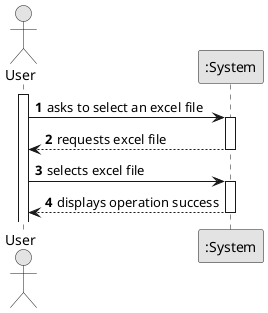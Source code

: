 @startuml
skinparam monochrome true
skinparam packageStyle rectangle
skinparam shadowing false

autonumber

actor "User" as User
participant ":System" as System

activate User

    User -> System : asks to select an excel file
    activate System

        System --> User : requests excel file
    deactivate System

    User -> System : selects excel file 
    activate System

        System --> User : displays operation success
    deactivate System
@enduml